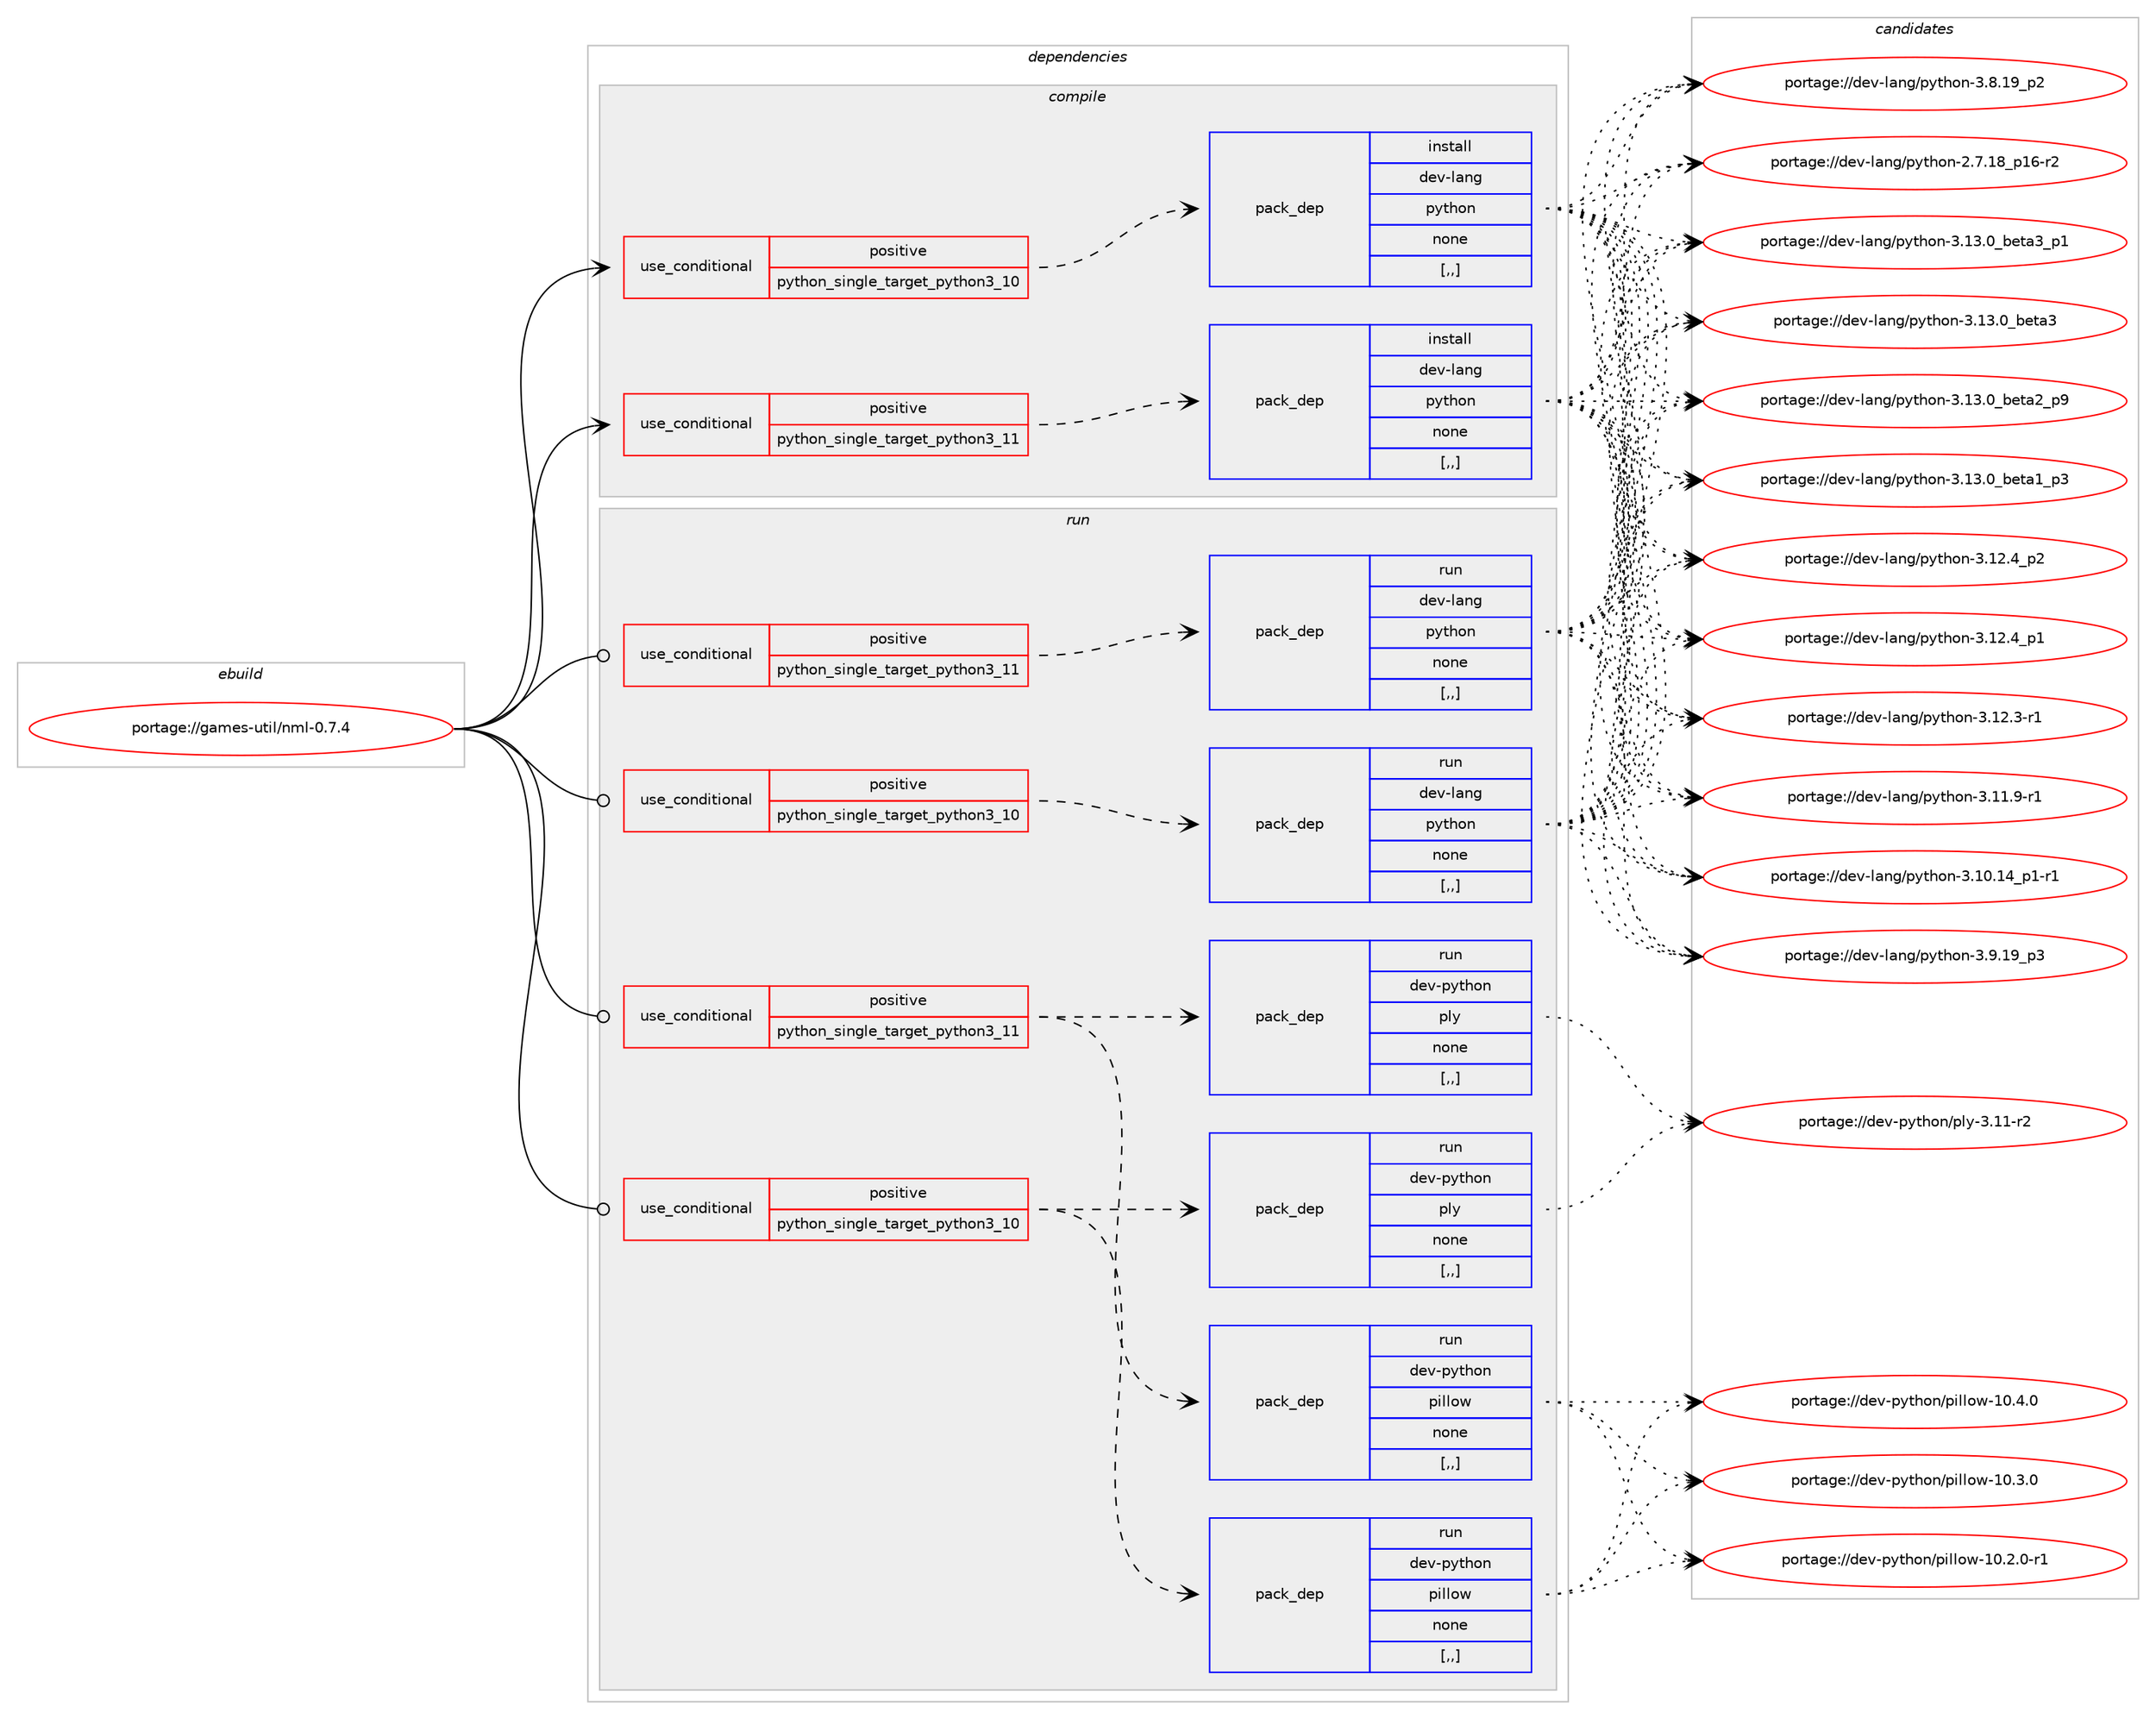 digraph prolog {

# *************
# Graph options
# *************

newrank=true;
concentrate=true;
compound=true;
graph [rankdir=LR,fontname=Helvetica,fontsize=10,ranksep=1.5];#, ranksep=2.5, nodesep=0.2];
edge  [arrowhead=vee];
node  [fontname=Helvetica,fontsize=10];

# **********
# The ebuild
# **********

subgraph cluster_leftcol {
color=gray;
rank=same;
label=<<i>ebuild</i>>;
id [label="portage://games-util/nml-0.7.4", color=red, width=4, href="../games-util/nml-0.7.4.svg"];
}

# ****************
# The dependencies
# ****************

subgraph cluster_midcol {
color=gray;
label=<<i>dependencies</i>>;
subgraph cluster_compile {
fillcolor="#eeeeee";
style=filled;
label=<<i>compile</i>>;
subgraph cond64655 {
dependency234927 [label=<<TABLE BORDER="0" CELLBORDER="1" CELLSPACING="0" CELLPADDING="4"><TR><TD ROWSPAN="3" CELLPADDING="10">use_conditional</TD></TR><TR><TD>positive</TD></TR><TR><TD>python_single_target_python3_10</TD></TR></TABLE>>, shape=none, color=red];
subgraph pack168736 {
dependency234928 [label=<<TABLE BORDER="0" CELLBORDER="1" CELLSPACING="0" CELLPADDING="4" WIDTH="220"><TR><TD ROWSPAN="6" CELLPADDING="30">pack_dep</TD></TR><TR><TD WIDTH="110">install</TD></TR><TR><TD>dev-lang</TD></TR><TR><TD>python</TD></TR><TR><TD>none</TD></TR><TR><TD>[,,]</TD></TR></TABLE>>, shape=none, color=blue];
}
dependency234927:e -> dependency234928:w [weight=20,style="dashed",arrowhead="vee"];
}
id:e -> dependency234927:w [weight=20,style="solid",arrowhead="vee"];
subgraph cond64656 {
dependency234929 [label=<<TABLE BORDER="0" CELLBORDER="1" CELLSPACING="0" CELLPADDING="4"><TR><TD ROWSPAN="3" CELLPADDING="10">use_conditional</TD></TR><TR><TD>positive</TD></TR><TR><TD>python_single_target_python3_11</TD></TR></TABLE>>, shape=none, color=red];
subgraph pack168737 {
dependency234930 [label=<<TABLE BORDER="0" CELLBORDER="1" CELLSPACING="0" CELLPADDING="4" WIDTH="220"><TR><TD ROWSPAN="6" CELLPADDING="30">pack_dep</TD></TR><TR><TD WIDTH="110">install</TD></TR><TR><TD>dev-lang</TD></TR><TR><TD>python</TD></TR><TR><TD>none</TD></TR><TR><TD>[,,]</TD></TR></TABLE>>, shape=none, color=blue];
}
dependency234929:e -> dependency234930:w [weight=20,style="dashed",arrowhead="vee"];
}
id:e -> dependency234929:w [weight=20,style="solid",arrowhead="vee"];
}
subgraph cluster_compileandrun {
fillcolor="#eeeeee";
style=filled;
label=<<i>compile and run</i>>;
}
subgraph cluster_run {
fillcolor="#eeeeee";
style=filled;
label=<<i>run</i>>;
subgraph cond64657 {
dependency234931 [label=<<TABLE BORDER="0" CELLBORDER="1" CELLSPACING="0" CELLPADDING="4"><TR><TD ROWSPAN="3" CELLPADDING="10">use_conditional</TD></TR><TR><TD>positive</TD></TR><TR><TD>python_single_target_python3_10</TD></TR></TABLE>>, shape=none, color=red];
subgraph pack168738 {
dependency234932 [label=<<TABLE BORDER="0" CELLBORDER="1" CELLSPACING="0" CELLPADDING="4" WIDTH="220"><TR><TD ROWSPAN="6" CELLPADDING="30">pack_dep</TD></TR><TR><TD WIDTH="110">run</TD></TR><TR><TD>dev-lang</TD></TR><TR><TD>python</TD></TR><TR><TD>none</TD></TR><TR><TD>[,,]</TD></TR></TABLE>>, shape=none, color=blue];
}
dependency234931:e -> dependency234932:w [weight=20,style="dashed",arrowhead="vee"];
}
id:e -> dependency234931:w [weight=20,style="solid",arrowhead="odot"];
subgraph cond64658 {
dependency234933 [label=<<TABLE BORDER="0" CELLBORDER="1" CELLSPACING="0" CELLPADDING="4"><TR><TD ROWSPAN="3" CELLPADDING="10">use_conditional</TD></TR><TR><TD>positive</TD></TR><TR><TD>python_single_target_python3_10</TD></TR></TABLE>>, shape=none, color=red];
subgraph pack168739 {
dependency234934 [label=<<TABLE BORDER="0" CELLBORDER="1" CELLSPACING="0" CELLPADDING="4" WIDTH="220"><TR><TD ROWSPAN="6" CELLPADDING="30">pack_dep</TD></TR><TR><TD WIDTH="110">run</TD></TR><TR><TD>dev-python</TD></TR><TR><TD>pillow</TD></TR><TR><TD>none</TD></TR><TR><TD>[,,]</TD></TR></TABLE>>, shape=none, color=blue];
}
dependency234933:e -> dependency234934:w [weight=20,style="dashed",arrowhead="vee"];
subgraph pack168740 {
dependency234935 [label=<<TABLE BORDER="0" CELLBORDER="1" CELLSPACING="0" CELLPADDING="4" WIDTH="220"><TR><TD ROWSPAN="6" CELLPADDING="30">pack_dep</TD></TR><TR><TD WIDTH="110">run</TD></TR><TR><TD>dev-python</TD></TR><TR><TD>ply</TD></TR><TR><TD>none</TD></TR><TR><TD>[,,]</TD></TR></TABLE>>, shape=none, color=blue];
}
dependency234933:e -> dependency234935:w [weight=20,style="dashed",arrowhead="vee"];
}
id:e -> dependency234933:w [weight=20,style="solid",arrowhead="odot"];
subgraph cond64659 {
dependency234936 [label=<<TABLE BORDER="0" CELLBORDER="1" CELLSPACING="0" CELLPADDING="4"><TR><TD ROWSPAN="3" CELLPADDING="10">use_conditional</TD></TR><TR><TD>positive</TD></TR><TR><TD>python_single_target_python3_11</TD></TR></TABLE>>, shape=none, color=red];
subgraph pack168741 {
dependency234937 [label=<<TABLE BORDER="0" CELLBORDER="1" CELLSPACING="0" CELLPADDING="4" WIDTH="220"><TR><TD ROWSPAN="6" CELLPADDING="30">pack_dep</TD></TR><TR><TD WIDTH="110">run</TD></TR><TR><TD>dev-lang</TD></TR><TR><TD>python</TD></TR><TR><TD>none</TD></TR><TR><TD>[,,]</TD></TR></TABLE>>, shape=none, color=blue];
}
dependency234936:e -> dependency234937:w [weight=20,style="dashed",arrowhead="vee"];
}
id:e -> dependency234936:w [weight=20,style="solid",arrowhead="odot"];
subgraph cond64660 {
dependency234938 [label=<<TABLE BORDER="0" CELLBORDER="1" CELLSPACING="0" CELLPADDING="4"><TR><TD ROWSPAN="3" CELLPADDING="10">use_conditional</TD></TR><TR><TD>positive</TD></TR><TR><TD>python_single_target_python3_11</TD></TR></TABLE>>, shape=none, color=red];
subgraph pack168742 {
dependency234939 [label=<<TABLE BORDER="0" CELLBORDER="1" CELLSPACING="0" CELLPADDING="4" WIDTH="220"><TR><TD ROWSPAN="6" CELLPADDING="30">pack_dep</TD></TR><TR><TD WIDTH="110">run</TD></TR><TR><TD>dev-python</TD></TR><TR><TD>pillow</TD></TR><TR><TD>none</TD></TR><TR><TD>[,,]</TD></TR></TABLE>>, shape=none, color=blue];
}
dependency234938:e -> dependency234939:w [weight=20,style="dashed",arrowhead="vee"];
subgraph pack168743 {
dependency234940 [label=<<TABLE BORDER="0" CELLBORDER="1" CELLSPACING="0" CELLPADDING="4" WIDTH="220"><TR><TD ROWSPAN="6" CELLPADDING="30">pack_dep</TD></TR><TR><TD WIDTH="110">run</TD></TR><TR><TD>dev-python</TD></TR><TR><TD>ply</TD></TR><TR><TD>none</TD></TR><TR><TD>[,,]</TD></TR></TABLE>>, shape=none, color=blue];
}
dependency234938:e -> dependency234940:w [weight=20,style="dashed",arrowhead="vee"];
}
id:e -> dependency234938:w [weight=20,style="solid",arrowhead="odot"];
}
}

# **************
# The candidates
# **************

subgraph cluster_choices {
rank=same;
color=gray;
label=<<i>candidates</i>>;

subgraph choice168736 {
color=black;
nodesep=1;
choice10010111845108971101034711212111610411111045514649514648959810111697519511249 [label="portage://dev-lang/python-3.13.0_beta3_p1", color=red, width=4,href="../dev-lang/python-3.13.0_beta3_p1.svg"];
choice1001011184510897110103471121211161041111104551464951464895981011169751 [label="portage://dev-lang/python-3.13.0_beta3", color=red, width=4,href="../dev-lang/python-3.13.0_beta3.svg"];
choice10010111845108971101034711212111610411111045514649514648959810111697509511257 [label="portage://dev-lang/python-3.13.0_beta2_p9", color=red, width=4,href="../dev-lang/python-3.13.0_beta2_p9.svg"];
choice10010111845108971101034711212111610411111045514649514648959810111697499511251 [label="portage://dev-lang/python-3.13.0_beta1_p3", color=red, width=4,href="../dev-lang/python-3.13.0_beta1_p3.svg"];
choice100101118451089711010347112121116104111110455146495046529511250 [label="portage://dev-lang/python-3.12.4_p2", color=red, width=4,href="../dev-lang/python-3.12.4_p2.svg"];
choice100101118451089711010347112121116104111110455146495046529511249 [label="portage://dev-lang/python-3.12.4_p1", color=red, width=4,href="../dev-lang/python-3.12.4_p1.svg"];
choice100101118451089711010347112121116104111110455146495046514511449 [label="portage://dev-lang/python-3.12.3-r1", color=red, width=4,href="../dev-lang/python-3.12.3-r1.svg"];
choice100101118451089711010347112121116104111110455146494946574511449 [label="portage://dev-lang/python-3.11.9-r1", color=red, width=4,href="../dev-lang/python-3.11.9-r1.svg"];
choice100101118451089711010347112121116104111110455146494846495295112494511449 [label="portage://dev-lang/python-3.10.14_p1-r1", color=red, width=4,href="../dev-lang/python-3.10.14_p1-r1.svg"];
choice100101118451089711010347112121116104111110455146574649579511251 [label="portage://dev-lang/python-3.9.19_p3", color=red, width=4,href="../dev-lang/python-3.9.19_p3.svg"];
choice100101118451089711010347112121116104111110455146564649579511250 [label="portage://dev-lang/python-3.8.19_p2", color=red, width=4,href="../dev-lang/python-3.8.19_p2.svg"];
choice100101118451089711010347112121116104111110455046554649569511249544511450 [label="portage://dev-lang/python-2.7.18_p16-r2", color=red, width=4,href="../dev-lang/python-2.7.18_p16-r2.svg"];
dependency234928:e -> choice10010111845108971101034711212111610411111045514649514648959810111697519511249:w [style=dotted,weight="100"];
dependency234928:e -> choice1001011184510897110103471121211161041111104551464951464895981011169751:w [style=dotted,weight="100"];
dependency234928:e -> choice10010111845108971101034711212111610411111045514649514648959810111697509511257:w [style=dotted,weight="100"];
dependency234928:e -> choice10010111845108971101034711212111610411111045514649514648959810111697499511251:w [style=dotted,weight="100"];
dependency234928:e -> choice100101118451089711010347112121116104111110455146495046529511250:w [style=dotted,weight="100"];
dependency234928:e -> choice100101118451089711010347112121116104111110455146495046529511249:w [style=dotted,weight="100"];
dependency234928:e -> choice100101118451089711010347112121116104111110455146495046514511449:w [style=dotted,weight="100"];
dependency234928:e -> choice100101118451089711010347112121116104111110455146494946574511449:w [style=dotted,weight="100"];
dependency234928:e -> choice100101118451089711010347112121116104111110455146494846495295112494511449:w [style=dotted,weight="100"];
dependency234928:e -> choice100101118451089711010347112121116104111110455146574649579511251:w [style=dotted,weight="100"];
dependency234928:e -> choice100101118451089711010347112121116104111110455146564649579511250:w [style=dotted,weight="100"];
dependency234928:e -> choice100101118451089711010347112121116104111110455046554649569511249544511450:w [style=dotted,weight="100"];
}
subgraph choice168737 {
color=black;
nodesep=1;
choice10010111845108971101034711212111610411111045514649514648959810111697519511249 [label="portage://dev-lang/python-3.13.0_beta3_p1", color=red, width=4,href="../dev-lang/python-3.13.0_beta3_p1.svg"];
choice1001011184510897110103471121211161041111104551464951464895981011169751 [label="portage://dev-lang/python-3.13.0_beta3", color=red, width=4,href="../dev-lang/python-3.13.0_beta3.svg"];
choice10010111845108971101034711212111610411111045514649514648959810111697509511257 [label="portage://dev-lang/python-3.13.0_beta2_p9", color=red, width=4,href="../dev-lang/python-3.13.0_beta2_p9.svg"];
choice10010111845108971101034711212111610411111045514649514648959810111697499511251 [label="portage://dev-lang/python-3.13.0_beta1_p3", color=red, width=4,href="../dev-lang/python-3.13.0_beta1_p3.svg"];
choice100101118451089711010347112121116104111110455146495046529511250 [label="portage://dev-lang/python-3.12.4_p2", color=red, width=4,href="../dev-lang/python-3.12.4_p2.svg"];
choice100101118451089711010347112121116104111110455146495046529511249 [label="portage://dev-lang/python-3.12.4_p1", color=red, width=4,href="../dev-lang/python-3.12.4_p1.svg"];
choice100101118451089711010347112121116104111110455146495046514511449 [label="portage://dev-lang/python-3.12.3-r1", color=red, width=4,href="../dev-lang/python-3.12.3-r1.svg"];
choice100101118451089711010347112121116104111110455146494946574511449 [label="portage://dev-lang/python-3.11.9-r1", color=red, width=4,href="../dev-lang/python-3.11.9-r1.svg"];
choice100101118451089711010347112121116104111110455146494846495295112494511449 [label="portage://dev-lang/python-3.10.14_p1-r1", color=red, width=4,href="../dev-lang/python-3.10.14_p1-r1.svg"];
choice100101118451089711010347112121116104111110455146574649579511251 [label="portage://dev-lang/python-3.9.19_p3", color=red, width=4,href="../dev-lang/python-3.9.19_p3.svg"];
choice100101118451089711010347112121116104111110455146564649579511250 [label="portage://dev-lang/python-3.8.19_p2", color=red, width=4,href="../dev-lang/python-3.8.19_p2.svg"];
choice100101118451089711010347112121116104111110455046554649569511249544511450 [label="portage://dev-lang/python-2.7.18_p16-r2", color=red, width=4,href="../dev-lang/python-2.7.18_p16-r2.svg"];
dependency234930:e -> choice10010111845108971101034711212111610411111045514649514648959810111697519511249:w [style=dotted,weight="100"];
dependency234930:e -> choice1001011184510897110103471121211161041111104551464951464895981011169751:w [style=dotted,weight="100"];
dependency234930:e -> choice10010111845108971101034711212111610411111045514649514648959810111697509511257:w [style=dotted,weight="100"];
dependency234930:e -> choice10010111845108971101034711212111610411111045514649514648959810111697499511251:w [style=dotted,weight="100"];
dependency234930:e -> choice100101118451089711010347112121116104111110455146495046529511250:w [style=dotted,weight="100"];
dependency234930:e -> choice100101118451089711010347112121116104111110455146495046529511249:w [style=dotted,weight="100"];
dependency234930:e -> choice100101118451089711010347112121116104111110455146495046514511449:w [style=dotted,weight="100"];
dependency234930:e -> choice100101118451089711010347112121116104111110455146494946574511449:w [style=dotted,weight="100"];
dependency234930:e -> choice100101118451089711010347112121116104111110455146494846495295112494511449:w [style=dotted,weight="100"];
dependency234930:e -> choice100101118451089711010347112121116104111110455146574649579511251:w [style=dotted,weight="100"];
dependency234930:e -> choice100101118451089711010347112121116104111110455146564649579511250:w [style=dotted,weight="100"];
dependency234930:e -> choice100101118451089711010347112121116104111110455046554649569511249544511450:w [style=dotted,weight="100"];
}
subgraph choice168738 {
color=black;
nodesep=1;
choice10010111845108971101034711212111610411111045514649514648959810111697519511249 [label="portage://dev-lang/python-3.13.0_beta3_p1", color=red, width=4,href="../dev-lang/python-3.13.0_beta3_p1.svg"];
choice1001011184510897110103471121211161041111104551464951464895981011169751 [label="portage://dev-lang/python-3.13.0_beta3", color=red, width=4,href="../dev-lang/python-3.13.0_beta3.svg"];
choice10010111845108971101034711212111610411111045514649514648959810111697509511257 [label="portage://dev-lang/python-3.13.0_beta2_p9", color=red, width=4,href="../dev-lang/python-3.13.0_beta2_p9.svg"];
choice10010111845108971101034711212111610411111045514649514648959810111697499511251 [label="portage://dev-lang/python-3.13.0_beta1_p3", color=red, width=4,href="../dev-lang/python-3.13.0_beta1_p3.svg"];
choice100101118451089711010347112121116104111110455146495046529511250 [label="portage://dev-lang/python-3.12.4_p2", color=red, width=4,href="../dev-lang/python-3.12.4_p2.svg"];
choice100101118451089711010347112121116104111110455146495046529511249 [label="portage://dev-lang/python-3.12.4_p1", color=red, width=4,href="../dev-lang/python-3.12.4_p1.svg"];
choice100101118451089711010347112121116104111110455146495046514511449 [label="portage://dev-lang/python-3.12.3-r1", color=red, width=4,href="../dev-lang/python-3.12.3-r1.svg"];
choice100101118451089711010347112121116104111110455146494946574511449 [label="portage://dev-lang/python-3.11.9-r1", color=red, width=4,href="../dev-lang/python-3.11.9-r1.svg"];
choice100101118451089711010347112121116104111110455146494846495295112494511449 [label="portage://dev-lang/python-3.10.14_p1-r1", color=red, width=4,href="../dev-lang/python-3.10.14_p1-r1.svg"];
choice100101118451089711010347112121116104111110455146574649579511251 [label="portage://dev-lang/python-3.9.19_p3", color=red, width=4,href="../dev-lang/python-3.9.19_p3.svg"];
choice100101118451089711010347112121116104111110455146564649579511250 [label="portage://dev-lang/python-3.8.19_p2", color=red, width=4,href="../dev-lang/python-3.8.19_p2.svg"];
choice100101118451089711010347112121116104111110455046554649569511249544511450 [label="portage://dev-lang/python-2.7.18_p16-r2", color=red, width=4,href="../dev-lang/python-2.7.18_p16-r2.svg"];
dependency234932:e -> choice10010111845108971101034711212111610411111045514649514648959810111697519511249:w [style=dotted,weight="100"];
dependency234932:e -> choice1001011184510897110103471121211161041111104551464951464895981011169751:w [style=dotted,weight="100"];
dependency234932:e -> choice10010111845108971101034711212111610411111045514649514648959810111697509511257:w [style=dotted,weight="100"];
dependency234932:e -> choice10010111845108971101034711212111610411111045514649514648959810111697499511251:w [style=dotted,weight="100"];
dependency234932:e -> choice100101118451089711010347112121116104111110455146495046529511250:w [style=dotted,weight="100"];
dependency234932:e -> choice100101118451089711010347112121116104111110455146495046529511249:w [style=dotted,weight="100"];
dependency234932:e -> choice100101118451089711010347112121116104111110455146495046514511449:w [style=dotted,weight="100"];
dependency234932:e -> choice100101118451089711010347112121116104111110455146494946574511449:w [style=dotted,weight="100"];
dependency234932:e -> choice100101118451089711010347112121116104111110455146494846495295112494511449:w [style=dotted,weight="100"];
dependency234932:e -> choice100101118451089711010347112121116104111110455146574649579511251:w [style=dotted,weight="100"];
dependency234932:e -> choice100101118451089711010347112121116104111110455146564649579511250:w [style=dotted,weight="100"];
dependency234932:e -> choice100101118451089711010347112121116104111110455046554649569511249544511450:w [style=dotted,weight="100"];
}
subgraph choice168739 {
color=black;
nodesep=1;
choice100101118451121211161041111104711210510810811111945494846524648 [label="portage://dev-python/pillow-10.4.0", color=red, width=4,href="../dev-python/pillow-10.4.0.svg"];
choice100101118451121211161041111104711210510810811111945494846514648 [label="portage://dev-python/pillow-10.3.0", color=red, width=4,href="../dev-python/pillow-10.3.0.svg"];
choice1001011184511212111610411111047112105108108111119454948465046484511449 [label="portage://dev-python/pillow-10.2.0-r1", color=red, width=4,href="../dev-python/pillow-10.2.0-r1.svg"];
dependency234934:e -> choice100101118451121211161041111104711210510810811111945494846524648:w [style=dotted,weight="100"];
dependency234934:e -> choice100101118451121211161041111104711210510810811111945494846514648:w [style=dotted,weight="100"];
dependency234934:e -> choice1001011184511212111610411111047112105108108111119454948465046484511449:w [style=dotted,weight="100"];
}
subgraph choice168740 {
color=black;
nodesep=1;
choice100101118451121211161041111104711210812145514649494511450 [label="portage://dev-python/ply-3.11-r2", color=red, width=4,href="../dev-python/ply-3.11-r2.svg"];
dependency234935:e -> choice100101118451121211161041111104711210812145514649494511450:w [style=dotted,weight="100"];
}
subgraph choice168741 {
color=black;
nodesep=1;
choice10010111845108971101034711212111610411111045514649514648959810111697519511249 [label="portage://dev-lang/python-3.13.0_beta3_p1", color=red, width=4,href="../dev-lang/python-3.13.0_beta3_p1.svg"];
choice1001011184510897110103471121211161041111104551464951464895981011169751 [label="portage://dev-lang/python-3.13.0_beta3", color=red, width=4,href="../dev-lang/python-3.13.0_beta3.svg"];
choice10010111845108971101034711212111610411111045514649514648959810111697509511257 [label="portage://dev-lang/python-3.13.0_beta2_p9", color=red, width=4,href="../dev-lang/python-3.13.0_beta2_p9.svg"];
choice10010111845108971101034711212111610411111045514649514648959810111697499511251 [label="portage://dev-lang/python-3.13.0_beta1_p3", color=red, width=4,href="../dev-lang/python-3.13.0_beta1_p3.svg"];
choice100101118451089711010347112121116104111110455146495046529511250 [label="portage://dev-lang/python-3.12.4_p2", color=red, width=4,href="../dev-lang/python-3.12.4_p2.svg"];
choice100101118451089711010347112121116104111110455146495046529511249 [label="portage://dev-lang/python-3.12.4_p1", color=red, width=4,href="../dev-lang/python-3.12.4_p1.svg"];
choice100101118451089711010347112121116104111110455146495046514511449 [label="portage://dev-lang/python-3.12.3-r1", color=red, width=4,href="../dev-lang/python-3.12.3-r1.svg"];
choice100101118451089711010347112121116104111110455146494946574511449 [label="portage://dev-lang/python-3.11.9-r1", color=red, width=4,href="../dev-lang/python-3.11.9-r1.svg"];
choice100101118451089711010347112121116104111110455146494846495295112494511449 [label="portage://dev-lang/python-3.10.14_p1-r1", color=red, width=4,href="../dev-lang/python-3.10.14_p1-r1.svg"];
choice100101118451089711010347112121116104111110455146574649579511251 [label="portage://dev-lang/python-3.9.19_p3", color=red, width=4,href="../dev-lang/python-3.9.19_p3.svg"];
choice100101118451089711010347112121116104111110455146564649579511250 [label="portage://dev-lang/python-3.8.19_p2", color=red, width=4,href="../dev-lang/python-3.8.19_p2.svg"];
choice100101118451089711010347112121116104111110455046554649569511249544511450 [label="portage://dev-lang/python-2.7.18_p16-r2", color=red, width=4,href="../dev-lang/python-2.7.18_p16-r2.svg"];
dependency234937:e -> choice10010111845108971101034711212111610411111045514649514648959810111697519511249:w [style=dotted,weight="100"];
dependency234937:e -> choice1001011184510897110103471121211161041111104551464951464895981011169751:w [style=dotted,weight="100"];
dependency234937:e -> choice10010111845108971101034711212111610411111045514649514648959810111697509511257:w [style=dotted,weight="100"];
dependency234937:e -> choice10010111845108971101034711212111610411111045514649514648959810111697499511251:w [style=dotted,weight="100"];
dependency234937:e -> choice100101118451089711010347112121116104111110455146495046529511250:w [style=dotted,weight="100"];
dependency234937:e -> choice100101118451089711010347112121116104111110455146495046529511249:w [style=dotted,weight="100"];
dependency234937:e -> choice100101118451089711010347112121116104111110455146495046514511449:w [style=dotted,weight="100"];
dependency234937:e -> choice100101118451089711010347112121116104111110455146494946574511449:w [style=dotted,weight="100"];
dependency234937:e -> choice100101118451089711010347112121116104111110455146494846495295112494511449:w [style=dotted,weight="100"];
dependency234937:e -> choice100101118451089711010347112121116104111110455146574649579511251:w [style=dotted,weight="100"];
dependency234937:e -> choice100101118451089711010347112121116104111110455146564649579511250:w [style=dotted,weight="100"];
dependency234937:e -> choice100101118451089711010347112121116104111110455046554649569511249544511450:w [style=dotted,weight="100"];
}
subgraph choice168742 {
color=black;
nodesep=1;
choice100101118451121211161041111104711210510810811111945494846524648 [label="portage://dev-python/pillow-10.4.0", color=red, width=4,href="../dev-python/pillow-10.4.0.svg"];
choice100101118451121211161041111104711210510810811111945494846514648 [label="portage://dev-python/pillow-10.3.0", color=red, width=4,href="../dev-python/pillow-10.3.0.svg"];
choice1001011184511212111610411111047112105108108111119454948465046484511449 [label="portage://dev-python/pillow-10.2.0-r1", color=red, width=4,href="../dev-python/pillow-10.2.0-r1.svg"];
dependency234939:e -> choice100101118451121211161041111104711210510810811111945494846524648:w [style=dotted,weight="100"];
dependency234939:e -> choice100101118451121211161041111104711210510810811111945494846514648:w [style=dotted,weight="100"];
dependency234939:e -> choice1001011184511212111610411111047112105108108111119454948465046484511449:w [style=dotted,weight="100"];
}
subgraph choice168743 {
color=black;
nodesep=1;
choice100101118451121211161041111104711210812145514649494511450 [label="portage://dev-python/ply-3.11-r2", color=red, width=4,href="../dev-python/ply-3.11-r2.svg"];
dependency234940:e -> choice100101118451121211161041111104711210812145514649494511450:w [style=dotted,weight="100"];
}
}

}
